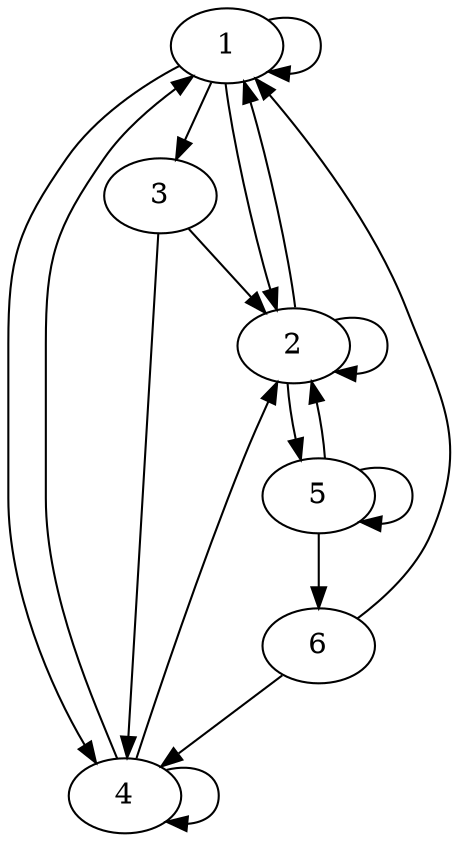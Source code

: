 digraph "output/lab1/matrix-7/graph.gv" {
	1
	2
	3
	4
	5
	6
	1 -> 1
	1 -> 2
	1 -> 3
	1 -> 4
	2 -> 1
	2 -> 2
	2 -> 5
	3 -> 2
	3 -> 4
	4 -> 1
	4 -> 2
	4 -> 4
	5 -> 2
	5 -> 5
	5 -> 6
	6 -> 1
	6 -> 4
}
